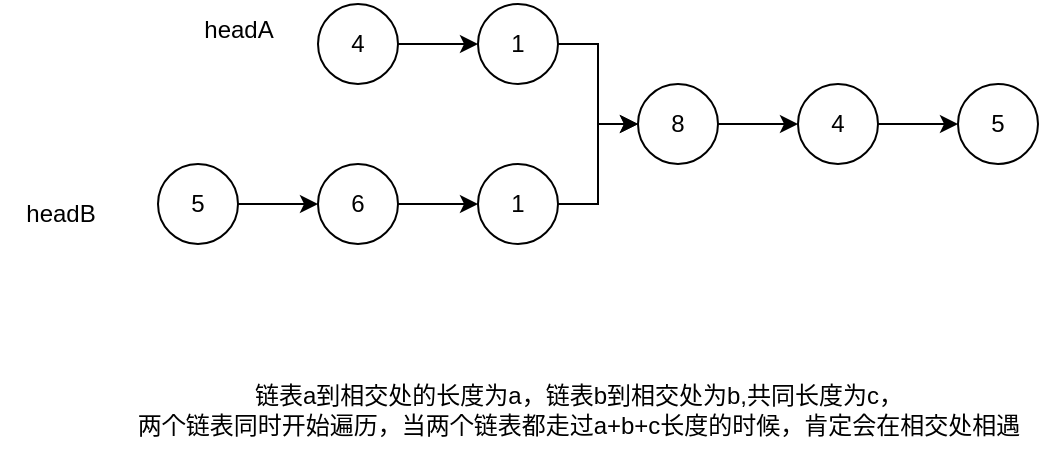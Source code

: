 <mxfile version="28.0.9">
  <diagram name="第 1 页" id="BwdPdjhs5yrIKyXOkwDm">
    <mxGraphModel dx="1803" dy="671" grid="1" gridSize="10" guides="1" tooltips="1" connect="1" arrows="1" fold="1" page="1" pageScale="1" pageWidth="827" pageHeight="1169" math="0" shadow="0">
      <root>
        <mxCell id="0" />
        <mxCell id="1" parent="0" />
        <mxCell id="_F2TY-6Kr6G5kByo4Wem-21" value="" style="edgeStyle=orthogonalEdgeStyle;rounded=0;orthogonalLoop=1;jettySize=auto;html=1;" edge="1" parent="1" source="_F2TY-6Kr6G5kByo4Wem-7" target="_F2TY-6Kr6G5kByo4Wem-9">
          <mxGeometry relative="1" as="geometry" />
        </mxCell>
        <mxCell id="_F2TY-6Kr6G5kByo4Wem-7" value="4" style="ellipse;whiteSpace=wrap;html=1;aspect=fixed;" vertex="1" parent="1">
          <mxGeometry x="120" y="200" width="40" height="40" as="geometry" />
        </mxCell>
        <mxCell id="_F2TY-6Kr6G5kByo4Wem-17" value="" style="edgeStyle=orthogonalEdgeStyle;rounded=0;orthogonalLoop=1;jettySize=auto;html=1;" edge="1" parent="1" source="_F2TY-6Kr6G5kByo4Wem-8" target="_F2TY-6Kr6G5kByo4Wem-10">
          <mxGeometry relative="1" as="geometry" />
        </mxCell>
        <mxCell id="_F2TY-6Kr6G5kByo4Wem-8" value="5" style="ellipse;whiteSpace=wrap;html=1;aspect=fixed;" vertex="1" parent="1">
          <mxGeometry x="40" y="280" width="40" height="40" as="geometry" />
        </mxCell>
        <mxCell id="_F2TY-6Kr6G5kByo4Wem-20" value="" style="edgeStyle=orthogonalEdgeStyle;rounded=0;orthogonalLoop=1;jettySize=auto;html=1;" edge="1" parent="1" source="_F2TY-6Kr6G5kByo4Wem-9" target="_F2TY-6Kr6G5kByo4Wem-12">
          <mxGeometry relative="1" as="geometry" />
        </mxCell>
        <mxCell id="_F2TY-6Kr6G5kByo4Wem-9" value="1" style="ellipse;whiteSpace=wrap;html=1;aspect=fixed;" vertex="1" parent="1">
          <mxGeometry x="200" y="200" width="40" height="40" as="geometry" />
        </mxCell>
        <mxCell id="_F2TY-6Kr6G5kByo4Wem-18" value="" style="edgeStyle=orthogonalEdgeStyle;rounded=0;orthogonalLoop=1;jettySize=auto;html=1;" edge="1" parent="1" source="_F2TY-6Kr6G5kByo4Wem-10" target="_F2TY-6Kr6G5kByo4Wem-11">
          <mxGeometry relative="1" as="geometry" />
        </mxCell>
        <mxCell id="_F2TY-6Kr6G5kByo4Wem-10" value="6" style="ellipse;whiteSpace=wrap;html=1;aspect=fixed;" vertex="1" parent="1">
          <mxGeometry x="120" y="280" width="40" height="40" as="geometry" />
        </mxCell>
        <mxCell id="_F2TY-6Kr6G5kByo4Wem-19" value="" style="edgeStyle=orthogonalEdgeStyle;rounded=0;orthogonalLoop=1;jettySize=auto;html=1;" edge="1" parent="1" source="_F2TY-6Kr6G5kByo4Wem-11" target="_F2TY-6Kr6G5kByo4Wem-12">
          <mxGeometry relative="1" as="geometry" />
        </mxCell>
        <mxCell id="_F2TY-6Kr6G5kByo4Wem-11" value="1" style="ellipse;whiteSpace=wrap;html=1;aspect=fixed;" vertex="1" parent="1">
          <mxGeometry x="200" y="280" width="40" height="40" as="geometry" />
        </mxCell>
        <mxCell id="_F2TY-6Kr6G5kByo4Wem-22" value="" style="edgeStyle=orthogonalEdgeStyle;rounded=0;orthogonalLoop=1;jettySize=auto;html=1;" edge="1" parent="1" source="_F2TY-6Kr6G5kByo4Wem-12" target="_F2TY-6Kr6G5kByo4Wem-14">
          <mxGeometry relative="1" as="geometry" />
        </mxCell>
        <mxCell id="_F2TY-6Kr6G5kByo4Wem-12" value="8" style="ellipse;whiteSpace=wrap;html=1;aspect=fixed;" vertex="1" parent="1">
          <mxGeometry x="280" y="240" width="40" height="40" as="geometry" />
        </mxCell>
        <mxCell id="_F2TY-6Kr6G5kByo4Wem-23" value="" style="edgeStyle=orthogonalEdgeStyle;rounded=0;orthogonalLoop=1;jettySize=auto;html=1;" edge="1" parent="1" source="_F2TY-6Kr6G5kByo4Wem-14" target="_F2TY-6Kr6G5kByo4Wem-15">
          <mxGeometry relative="1" as="geometry" />
        </mxCell>
        <mxCell id="_F2TY-6Kr6G5kByo4Wem-14" value="4" style="ellipse;whiteSpace=wrap;html=1;aspect=fixed;" vertex="1" parent="1">
          <mxGeometry x="360" y="240" width="40" height="40" as="geometry" />
        </mxCell>
        <mxCell id="_F2TY-6Kr6G5kByo4Wem-15" value="5" style="ellipse;whiteSpace=wrap;html=1;aspect=fixed;" vertex="1" parent="1">
          <mxGeometry x="440" y="240" width="40" height="40" as="geometry" />
        </mxCell>
        <mxCell id="_F2TY-6Kr6G5kByo4Wem-25" value="headA" style="text;html=1;align=center;verticalAlign=middle;resizable=0;points=[];autosize=1;strokeColor=none;fillColor=none;" vertex="1" parent="1">
          <mxGeometry x="50" y="198" width="60" height="30" as="geometry" />
        </mxCell>
        <mxCell id="_F2TY-6Kr6G5kByo4Wem-26" value="headB" style="text;html=1;align=center;verticalAlign=middle;resizable=0;points=[];autosize=1;strokeColor=none;fillColor=none;" vertex="1" parent="1">
          <mxGeometry x="-39" y="290" width="60" height="30" as="geometry" />
        </mxCell>
        <mxCell id="_F2TY-6Kr6G5kByo4Wem-27" value="链表a到相交处的长度为a，链表b到相交处为b,共同长度为c，&lt;div&gt;两个链表同时开始遍历，当两个链表都走过a+b+c长度的时候，肯定会在相交处相遇&lt;/div&gt;" style="text;html=1;align=center;verticalAlign=middle;resizable=0;points=[];autosize=1;strokeColor=none;fillColor=none;" vertex="1" parent="1">
          <mxGeometry x="20" y="383" width="460" height="40" as="geometry" />
        </mxCell>
      </root>
    </mxGraphModel>
  </diagram>
</mxfile>
